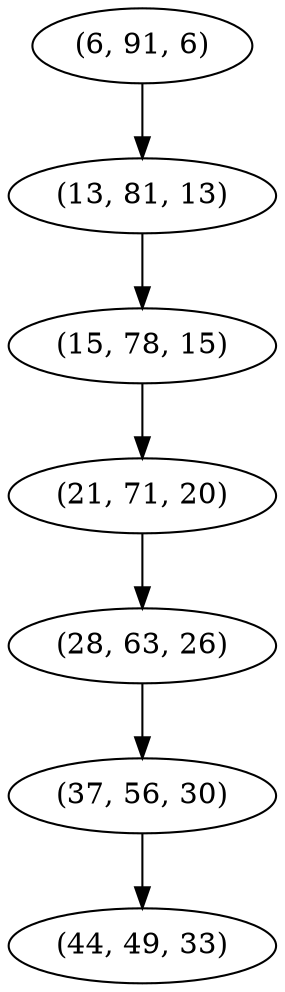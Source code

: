 digraph tree {
    "(6, 91, 6)";
    "(13, 81, 13)";
    "(15, 78, 15)";
    "(21, 71, 20)";
    "(28, 63, 26)";
    "(37, 56, 30)";
    "(44, 49, 33)";
    "(6, 91, 6)" -> "(13, 81, 13)";
    "(13, 81, 13)" -> "(15, 78, 15)";
    "(15, 78, 15)" -> "(21, 71, 20)";
    "(21, 71, 20)" -> "(28, 63, 26)";
    "(28, 63, 26)" -> "(37, 56, 30)";
    "(37, 56, 30)" -> "(44, 49, 33)";
}
